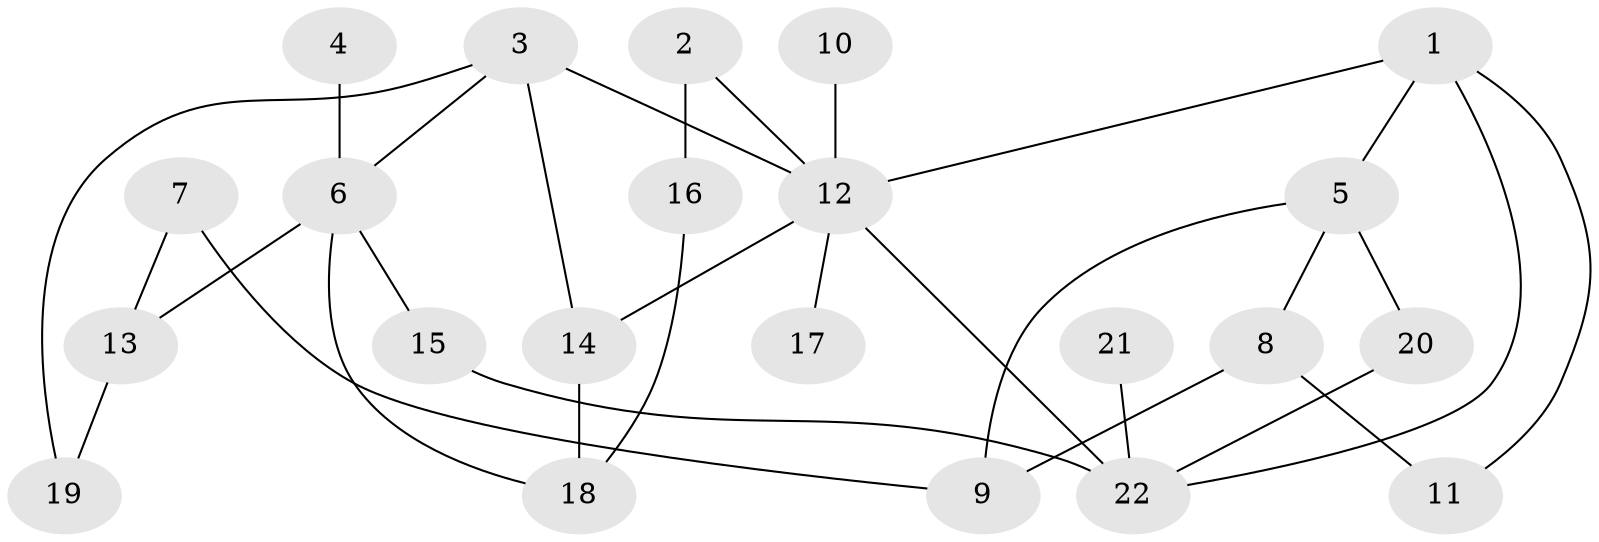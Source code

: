 // original degree distribution, {4: 0.1111111111111111, 2: 0.2916666666666667, 6: 0.013888888888888888, 5: 0.027777777777777776, 3: 0.20833333333333334, 7: 0.013888888888888888, 1: 0.3333333333333333}
// Generated by graph-tools (version 1.1) at 2025/36/03/04/25 23:36:10]
// undirected, 22 vertices, 31 edges
graph export_dot {
  node [color=gray90,style=filled];
  1;
  2;
  3;
  4;
  5;
  6;
  7;
  8;
  9;
  10;
  11;
  12;
  13;
  14;
  15;
  16;
  17;
  18;
  19;
  20;
  21;
  22;
  1 -- 5 [weight=1.0];
  1 -- 11 [weight=1.0];
  1 -- 12 [weight=1.0];
  1 -- 22 [weight=1.0];
  2 -- 12 [weight=1.0];
  2 -- 16 [weight=1.0];
  3 -- 6 [weight=1.0];
  3 -- 12 [weight=1.0];
  3 -- 14 [weight=1.0];
  3 -- 19 [weight=1.0];
  4 -- 6 [weight=1.0];
  5 -- 8 [weight=1.0];
  5 -- 9 [weight=1.0];
  5 -- 20 [weight=1.0];
  6 -- 13 [weight=1.0];
  6 -- 15 [weight=1.0];
  6 -- 18 [weight=1.0];
  7 -- 9 [weight=1.0];
  7 -- 13 [weight=1.0];
  8 -- 9 [weight=1.0];
  8 -- 11 [weight=1.0];
  10 -- 12 [weight=1.0];
  12 -- 14 [weight=1.0];
  12 -- 17 [weight=1.0];
  12 -- 22 [weight=1.0];
  13 -- 19 [weight=1.0];
  14 -- 18 [weight=1.0];
  15 -- 22 [weight=1.0];
  16 -- 18 [weight=1.0];
  20 -- 22 [weight=1.0];
  21 -- 22 [weight=1.0];
}
